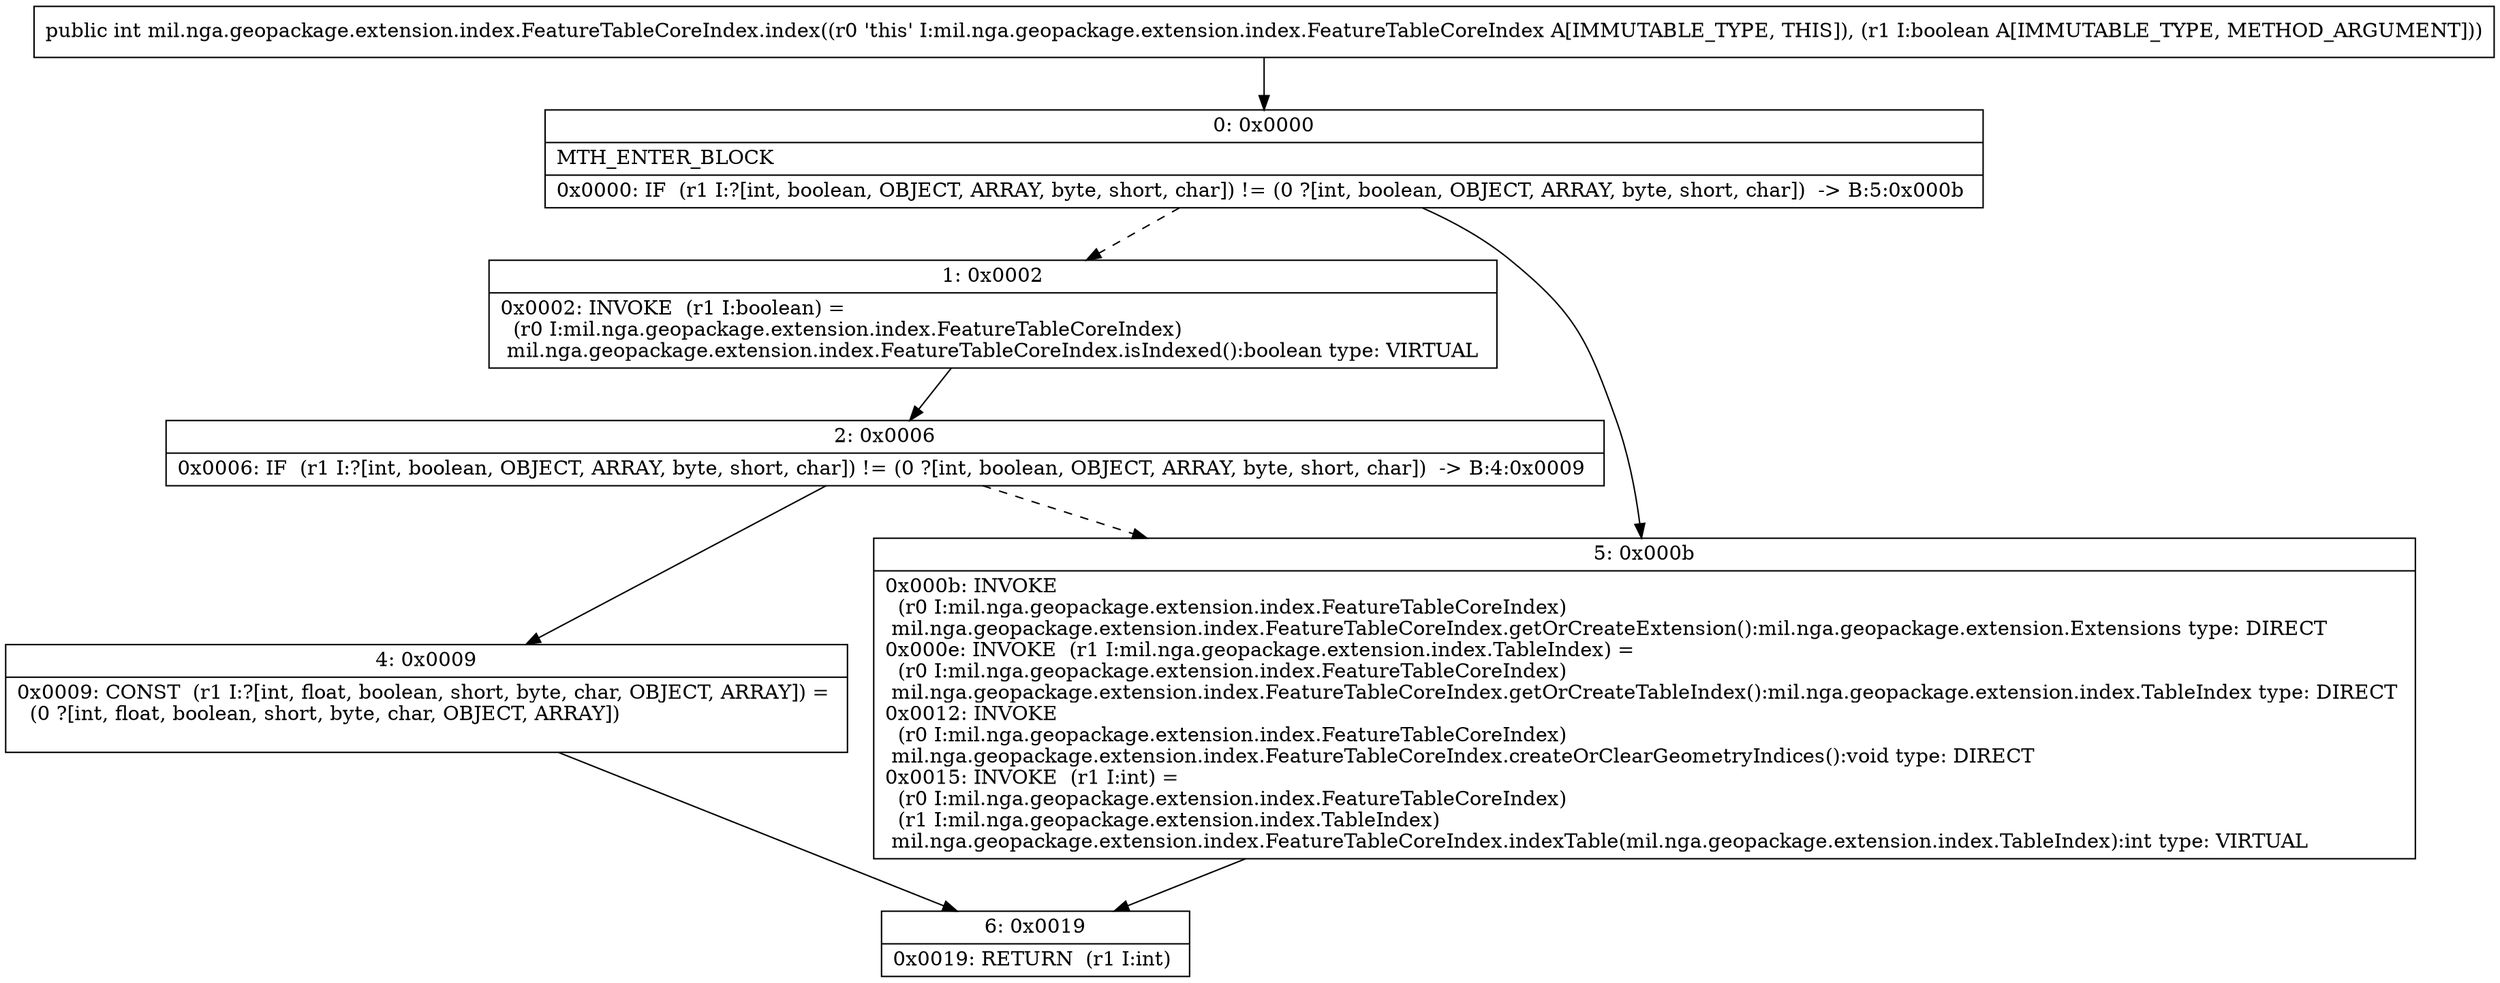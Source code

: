 digraph "CFG formil.nga.geopackage.extension.index.FeatureTableCoreIndex.index(Z)I" {
Node_0 [shape=record,label="{0\:\ 0x0000|MTH_ENTER_BLOCK\l|0x0000: IF  (r1 I:?[int, boolean, OBJECT, ARRAY, byte, short, char]) != (0 ?[int, boolean, OBJECT, ARRAY, byte, short, char])  \-\> B:5:0x000b \l}"];
Node_1 [shape=record,label="{1\:\ 0x0002|0x0002: INVOKE  (r1 I:boolean) = \l  (r0 I:mil.nga.geopackage.extension.index.FeatureTableCoreIndex)\l mil.nga.geopackage.extension.index.FeatureTableCoreIndex.isIndexed():boolean type: VIRTUAL \l}"];
Node_2 [shape=record,label="{2\:\ 0x0006|0x0006: IF  (r1 I:?[int, boolean, OBJECT, ARRAY, byte, short, char]) != (0 ?[int, boolean, OBJECT, ARRAY, byte, short, char])  \-\> B:4:0x0009 \l}"];
Node_4 [shape=record,label="{4\:\ 0x0009|0x0009: CONST  (r1 I:?[int, float, boolean, short, byte, char, OBJECT, ARRAY]) = \l  (0 ?[int, float, boolean, short, byte, char, OBJECT, ARRAY])\l \l}"];
Node_5 [shape=record,label="{5\:\ 0x000b|0x000b: INVOKE  \l  (r0 I:mil.nga.geopackage.extension.index.FeatureTableCoreIndex)\l mil.nga.geopackage.extension.index.FeatureTableCoreIndex.getOrCreateExtension():mil.nga.geopackage.extension.Extensions type: DIRECT \l0x000e: INVOKE  (r1 I:mil.nga.geopackage.extension.index.TableIndex) = \l  (r0 I:mil.nga.geopackage.extension.index.FeatureTableCoreIndex)\l mil.nga.geopackage.extension.index.FeatureTableCoreIndex.getOrCreateTableIndex():mil.nga.geopackage.extension.index.TableIndex type: DIRECT \l0x0012: INVOKE  \l  (r0 I:mil.nga.geopackage.extension.index.FeatureTableCoreIndex)\l mil.nga.geopackage.extension.index.FeatureTableCoreIndex.createOrClearGeometryIndices():void type: DIRECT \l0x0015: INVOKE  (r1 I:int) = \l  (r0 I:mil.nga.geopackage.extension.index.FeatureTableCoreIndex)\l  (r1 I:mil.nga.geopackage.extension.index.TableIndex)\l mil.nga.geopackage.extension.index.FeatureTableCoreIndex.indexTable(mil.nga.geopackage.extension.index.TableIndex):int type: VIRTUAL \l}"];
Node_6 [shape=record,label="{6\:\ 0x0019|0x0019: RETURN  (r1 I:int) \l}"];
MethodNode[shape=record,label="{public int mil.nga.geopackage.extension.index.FeatureTableCoreIndex.index((r0 'this' I:mil.nga.geopackage.extension.index.FeatureTableCoreIndex A[IMMUTABLE_TYPE, THIS]), (r1 I:boolean A[IMMUTABLE_TYPE, METHOD_ARGUMENT])) }"];
MethodNode -> Node_0;
Node_0 -> Node_1[style=dashed];
Node_0 -> Node_5;
Node_1 -> Node_2;
Node_2 -> Node_4;
Node_2 -> Node_5[style=dashed];
Node_4 -> Node_6;
Node_5 -> Node_6;
}

